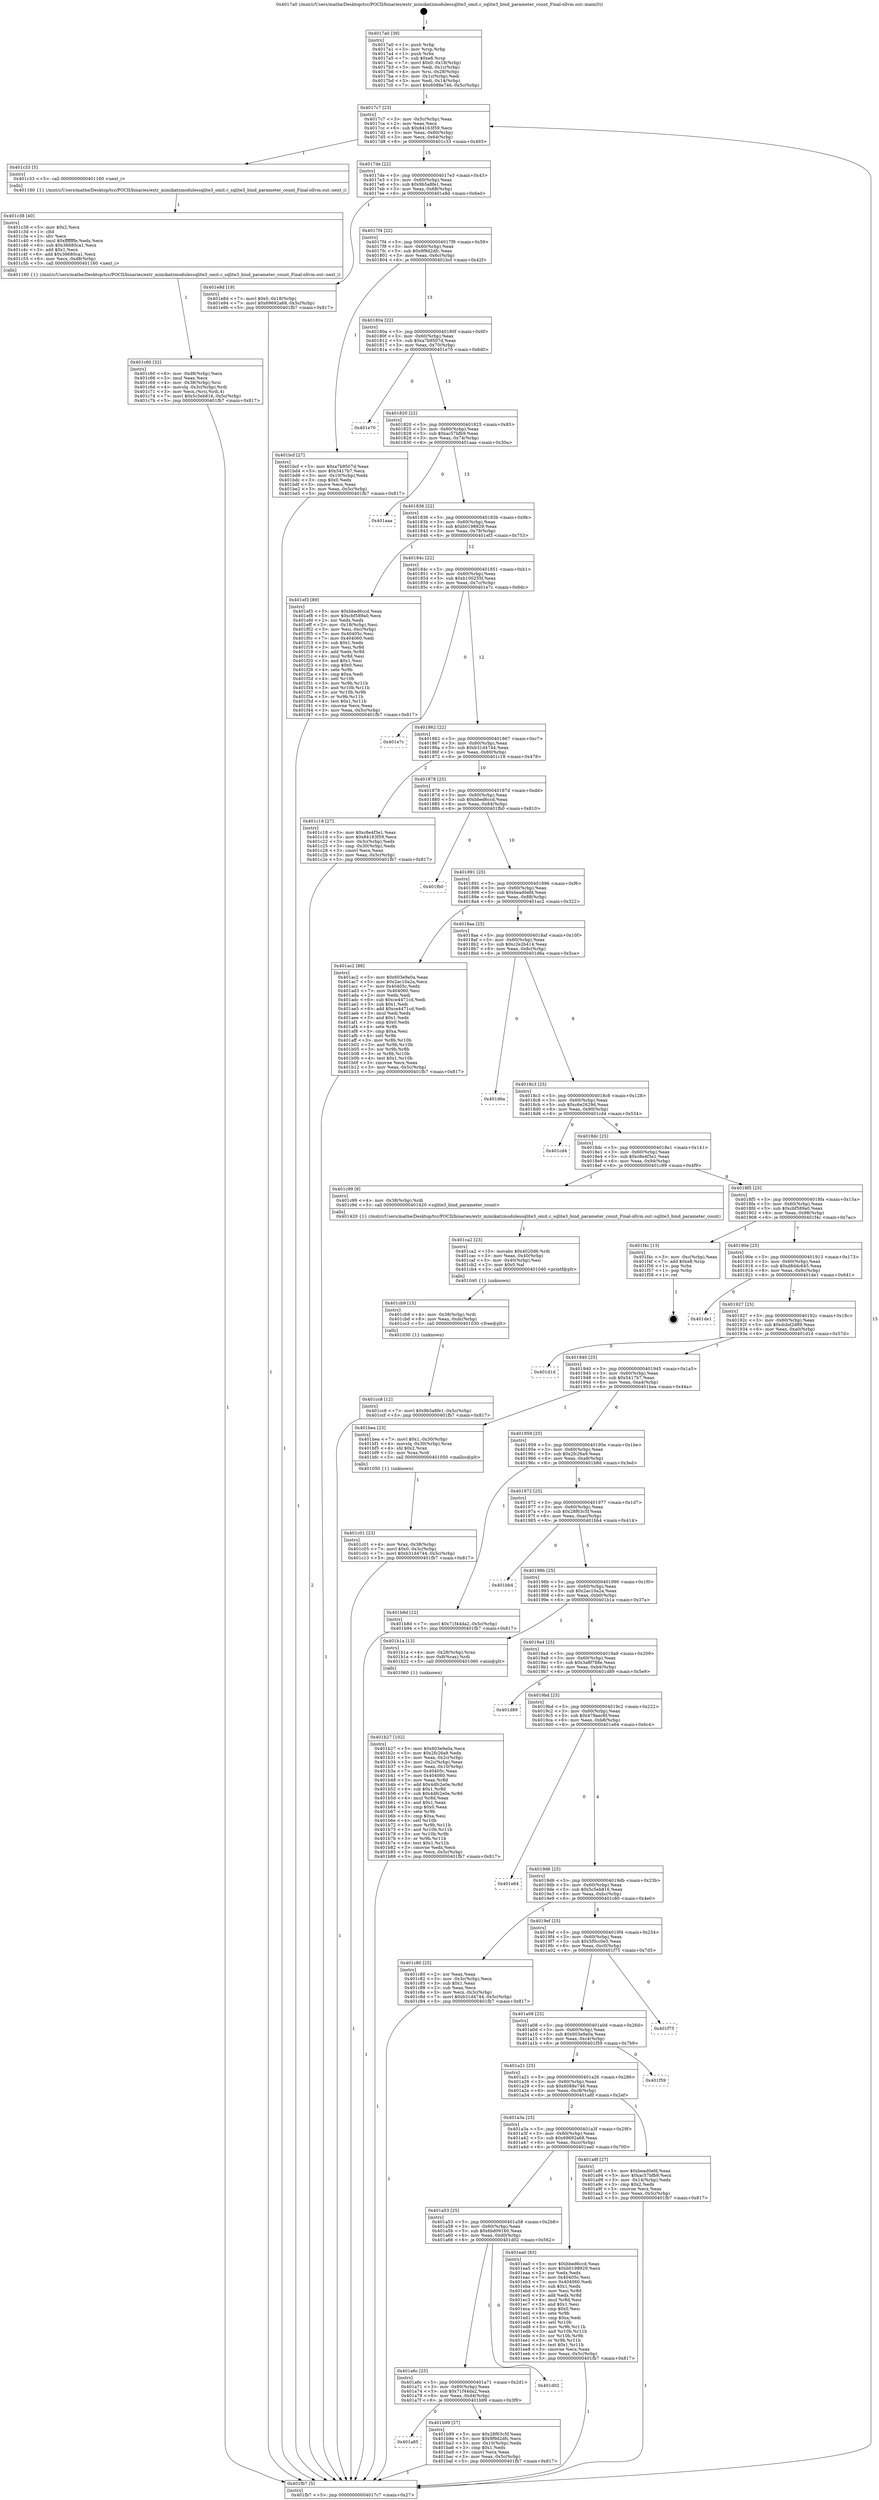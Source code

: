 digraph "0x4017a0" {
  label = "0x4017a0 (/mnt/c/Users/mathe/Desktop/tcc/POCII/binaries/extr_mimikatzmodulessqlite3_omit.c_sqlite3_bind_parameter_count_Final-ollvm.out::main(0))"
  labelloc = "t"
  node[shape=record]

  Entry [label="",width=0.3,height=0.3,shape=circle,fillcolor=black,style=filled]
  "0x4017c7" [label="{
     0x4017c7 [23]\l
     | [instrs]\l
     &nbsp;&nbsp;0x4017c7 \<+3\>: mov -0x5c(%rbp),%eax\l
     &nbsp;&nbsp;0x4017ca \<+2\>: mov %eax,%ecx\l
     &nbsp;&nbsp;0x4017cc \<+6\>: sub $0x84163f59,%ecx\l
     &nbsp;&nbsp;0x4017d2 \<+3\>: mov %eax,-0x60(%rbp)\l
     &nbsp;&nbsp;0x4017d5 \<+3\>: mov %ecx,-0x64(%rbp)\l
     &nbsp;&nbsp;0x4017d8 \<+6\>: je 0000000000401c33 \<main+0x493\>\l
  }"]
  "0x401c33" [label="{
     0x401c33 [5]\l
     | [instrs]\l
     &nbsp;&nbsp;0x401c33 \<+5\>: call 0000000000401160 \<next_i\>\l
     | [calls]\l
     &nbsp;&nbsp;0x401160 \{1\} (/mnt/c/Users/mathe/Desktop/tcc/POCII/binaries/extr_mimikatzmodulessqlite3_omit.c_sqlite3_bind_parameter_count_Final-ollvm.out::next_i)\l
  }"]
  "0x4017de" [label="{
     0x4017de [22]\l
     | [instrs]\l
     &nbsp;&nbsp;0x4017de \<+5\>: jmp 00000000004017e3 \<main+0x43\>\l
     &nbsp;&nbsp;0x4017e3 \<+3\>: mov -0x60(%rbp),%eax\l
     &nbsp;&nbsp;0x4017e6 \<+5\>: sub $0x9b5a8fe1,%eax\l
     &nbsp;&nbsp;0x4017eb \<+3\>: mov %eax,-0x68(%rbp)\l
     &nbsp;&nbsp;0x4017ee \<+6\>: je 0000000000401e8d \<main+0x6ed\>\l
  }"]
  Exit [label="",width=0.3,height=0.3,shape=circle,fillcolor=black,style=filled,peripheries=2]
  "0x401e8d" [label="{
     0x401e8d [19]\l
     | [instrs]\l
     &nbsp;&nbsp;0x401e8d \<+7\>: movl $0x0,-0x18(%rbp)\l
     &nbsp;&nbsp;0x401e94 \<+7\>: movl $0x69692a68,-0x5c(%rbp)\l
     &nbsp;&nbsp;0x401e9b \<+5\>: jmp 0000000000401fb7 \<main+0x817\>\l
  }"]
  "0x4017f4" [label="{
     0x4017f4 [22]\l
     | [instrs]\l
     &nbsp;&nbsp;0x4017f4 \<+5\>: jmp 00000000004017f9 \<main+0x59\>\l
     &nbsp;&nbsp;0x4017f9 \<+3\>: mov -0x60(%rbp),%eax\l
     &nbsp;&nbsp;0x4017fc \<+5\>: sub $0x9f9d2dfc,%eax\l
     &nbsp;&nbsp;0x401801 \<+3\>: mov %eax,-0x6c(%rbp)\l
     &nbsp;&nbsp;0x401804 \<+6\>: je 0000000000401bcf \<main+0x42f\>\l
  }"]
  "0x401cc8" [label="{
     0x401cc8 [12]\l
     | [instrs]\l
     &nbsp;&nbsp;0x401cc8 \<+7\>: movl $0x9b5a8fe1,-0x5c(%rbp)\l
     &nbsp;&nbsp;0x401ccf \<+5\>: jmp 0000000000401fb7 \<main+0x817\>\l
  }"]
  "0x401bcf" [label="{
     0x401bcf [27]\l
     | [instrs]\l
     &nbsp;&nbsp;0x401bcf \<+5\>: mov $0xa7b9507d,%eax\l
     &nbsp;&nbsp;0x401bd4 \<+5\>: mov $0x5417b7,%ecx\l
     &nbsp;&nbsp;0x401bd9 \<+3\>: mov -0x10(%rbp),%edx\l
     &nbsp;&nbsp;0x401bdc \<+3\>: cmp $0x0,%edx\l
     &nbsp;&nbsp;0x401bdf \<+3\>: cmove %ecx,%eax\l
     &nbsp;&nbsp;0x401be2 \<+3\>: mov %eax,-0x5c(%rbp)\l
     &nbsp;&nbsp;0x401be5 \<+5\>: jmp 0000000000401fb7 \<main+0x817\>\l
  }"]
  "0x40180a" [label="{
     0x40180a [22]\l
     | [instrs]\l
     &nbsp;&nbsp;0x40180a \<+5\>: jmp 000000000040180f \<main+0x6f\>\l
     &nbsp;&nbsp;0x40180f \<+3\>: mov -0x60(%rbp),%eax\l
     &nbsp;&nbsp;0x401812 \<+5\>: sub $0xa7b9507d,%eax\l
     &nbsp;&nbsp;0x401817 \<+3\>: mov %eax,-0x70(%rbp)\l
     &nbsp;&nbsp;0x40181a \<+6\>: je 0000000000401e70 \<main+0x6d0\>\l
  }"]
  "0x401cb9" [label="{
     0x401cb9 [15]\l
     | [instrs]\l
     &nbsp;&nbsp;0x401cb9 \<+4\>: mov -0x38(%rbp),%rdi\l
     &nbsp;&nbsp;0x401cbd \<+6\>: mov %eax,-0xdc(%rbp)\l
     &nbsp;&nbsp;0x401cc3 \<+5\>: call 0000000000401030 \<free@plt\>\l
     | [calls]\l
     &nbsp;&nbsp;0x401030 \{1\} (unknown)\l
  }"]
  "0x401e70" [label="{
     0x401e70\l
  }", style=dashed]
  "0x401820" [label="{
     0x401820 [22]\l
     | [instrs]\l
     &nbsp;&nbsp;0x401820 \<+5\>: jmp 0000000000401825 \<main+0x85\>\l
     &nbsp;&nbsp;0x401825 \<+3\>: mov -0x60(%rbp),%eax\l
     &nbsp;&nbsp;0x401828 \<+5\>: sub $0xac57bfb9,%eax\l
     &nbsp;&nbsp;0x40182d \<+3\>: mov %eax,-0x74(%rbp)\l
     &nbsp;&nbsp;0x401830 \<+6\>: je 0000000000401aaa \<main+0x30a\>\l
  }"]
  "0x401ca2" [label="{
     0x401ca2 [23]\l
     | [instrs]\l
     &nbsp;&nbsp;0x401ca2 \<+10\>: movabs $0x4020d6,%rdi\l
     &nbsp;&nbsp;0x401cac \<+3\>: mov %eax,-0x40(%rbp)\l
     &nbsp;&nbsp;0x401caf \<+3\>: mov -0x40(%rbp),%esi\l
     &nbsp;&nbsp;0x401cb2 \<+2\>: mov $0x0,%al\l
     &nbsp;&nbsp;0x401cb4 \<+5\>: call 0000000000401040 \<printf@plt\>\l
     | [calls]\l
     &nbsp;&nbsp;0x401040 \{1\} (unknown)\l
  }"]
  "0x401aaa" [label="{
     0x401aaa\l
  }", style=dashed]
  "0x401836" [label="{
     0x401836 [22]\l
     | [instrs]\l
     &nbsp;&nbsp;0x401836 \<+5\>: jmp 000000000040183b \<main+0x9b\>\l
     &nbsp;&nbsp;0x40183b \<+3\>: mov -0x60(%rbp),%eax\l
     &nbsp;&nbsp;0x40183e \<+5\>: sub $0xb0198929,%eax\l
     &nbsp;&nbsp;0x401843 \<+3\>: mov %eax,-0x78(%rbp)\l
     &nbsp;&nbsp;0x401846 \<+6\>: je 0000000000401ef3 \<main+0x753\>\l
  }"]
  "0x401c60" [label="{
     0x401c60 [32]\l
     | [instrs]\l
     &nbsp;&nbsp;0x401c60 \<+6\>: mov -0xd8(%rbp),%ecx\l
     &nbsp;&nbsp;0x401c66 \<+3\>: imul %eax,%ecx\l
     &nbsp;&nbsp;0x401c69 \<+4\>: mov -0x38(%rbp),%rsi\l
     &nbsp;&nbsp;0x401c6d \<+4\>: movslq -0x3c(%rbp),%rdi\l
     &nbsp;&nbsp;0x401c71 \<+3\>: mov %ecx,(%rsi,%rdi,4)\l
     &nbsp;&nbsp;0x401c74 \<+7\>: movl $0x5c5eb816,-0x5c(%rbp)\l
     &nbsp;&nbsp;0x401c7b \<+5\>: jmp 0000000000401fb7 \<main+0x817\>\l
  }"]
  "0x401ef3" [label="{
     0x401ef3 [89]\l
     | [instrs]\l
     &nbsp;&nbsp;0x401ef3 \<+5\>: mov $0xbbed6ccd,%eax\l
     &nbsp;&nbsp;0x401ef8 \<+5\>: mov $0xcbf589a0,%ecx\l
     &nbsp;&nbsp;0x401efd \<+2\>: xor %edx,%edx\l
     &nbsp;&nbsp;0x401eff \<+3\>: mov -0x18(%rbp),%esi\l
     &nbsp;&nbsp;0x401f02 \<+3\>: mov %esi,-0xc(%rbp)\l
     &nbsp;&nbsp;0x401f05 \<+7\>: mov 0x40405c,%esi\l
     &nbsp;&nbsp;0x401f0c \<+7\>: mov 0x404060,%edi\l
     &nbsp;&nbsp;0x401f13 \<+3\>: sub $0x1,%edx\l
     &nbsp;&nbsp;0x401f16 \<+3\>: mov %esi,%r8d\l
     &nbsp;&nbsp;0x401f19 \<+3\>: add %edx,%r8d\l
     &nbsp;&nbsp;0x401f1c \<+4\>: imul %r8d,%esi\l
     &nbsp;&nbsp;0x401f20 \<+3\>: and $0x1,%esi\l
     &nbsp;&nbsp;0x401f23 \<+3\>: cmp $0x0,%esi\l
     &nbsp;&nbsp;0x401f26 \<+4\>: sete %r9b\l
     &nbsp;&nbsp;0x401f2a \<+3\>: cmp $0xa,%edi\l
     &nbsp;&nbsp;0x401f2d \<+4\>: setl %r10b\l
     &nbsp;&nbsp;0x401f31 \<+3\>: mov %r9b,%r11b\l
     &nbsp;&nbsp;0x401f34 \<+3\>: and %r10b,%r11b\l
     &nbsp;&nbsp;0x401f37 \<+3\>: xor %r10b,%r9b\l
     &nbsp;&nbsp;0x401f3a \<+3\>: or %r9b,%r11b\l
     &nbsp;&nbsp;0x401f3d \<+4\>: test $0x1,%r11b\l
     &nbsp;&nbsp;0x401f41 \<+3\>: cmovne %ecx,%eax\l
     &nbsp;&nbsp;0x401f44 \<+3\>: mov %eax,-0x5c(%rbp)\l
     &nbsp;&nbsp;0x401f47 \<+5\>: jmp 0000000000401fb7 \<main+0x817\>\l
  }"]
  "0x40184c" [label="{
     0x40184c [22]\l
     | [instrs]\l
     &nbsp;&nbsp;0x40184c \<+5\>: jmp 0000000000401851 \<main+0xb1\>\l
     &nbsp;&nbsp;0x401851 \<+3\>: mov -0x60(%rbp),%eax\l
     &nbsp;&nbsp;0x401854 \<+5\>: sub $0xb100255f,%eax\l
     &nbsp;&nbsp;0x401859 \<+3\>: mov %eax,-0x7c(%rbp)\l
     &nbsp;&nbsp;0x40185c \<+6\>: je 0000000000401e7c \<main+0x6dc\>\l
  }"]
  "0x401c38" [label="{
     0x401c38 [40]\l
     | [instrs]\l
     &nbsp;&nbsp;0x401c38 \<+5\>: mov $0x2,%ecx\l
     &nbsp;&nbsp;0x401c3d \<+1\>: cltd\l
     &nbsp;&nbsp;0x401c3e \<+2\>: idiv %ecx\l
     &nbsp;&nbsp;0x401c40 \<+6\>: imul $0xfffffffe,%edx,%ecx\l
     &nbsp;&nbsp;0x401c46 \<+6\>: sub $0x36680ca1,%ecx\l
     &nbsp;&nbsp;0x401c4c \<+3\>: add $0x1,%ecx\l
     &nbsp;&nbsp;0x401c4f \<+6\>: add $0x36680ca1,%ecx\l
     &nbsp;&nbsp;0x401c55 \<+6\>: mov %ecx,-0xd8(%rbp)\l
     &nbsp;&nbsp;0x401c5b \<+5\>: call 0000000000401160 \<next_i\>\l
     | [calls]\l
     &nbsp;&nbsp;0x401160 \{1\} (/mnt/c/Users/mathe/Desktop/tcc/POCII/binaries/extr_mimikatzmodulessqlite3_omit.c_sqlite3_bind_parameter_count_Final-ollvm.out::next_i)\l
  }"]
  "0x401e7c" [label="{
     0x401e7c\l
  }", style=dashed]
  "0x401862" [label="{
     0x401862 [22]\l
     | [instrs]\l
     &nbsp;&nbsp;0x401862 \<+5\>: jmp 0000000000401867 \<main+0xc7\>\l
     &nbsp;&nbsp;0x401867 \<+3\>: mov -0x60(%rbp),%eax\l
     &nbsp;&nbsp;0x40186a \<+5\>: sub $0xb31d4744,%eax\l
     &nbsp;&nbsp;0x40186f \<+3\>: mov %eax,-0x80(%rbp)\l
     &nbsp;&nbsp;0x401872 \<+6\>: je 0000000000401c18 \<main+0x478\>\l
  }"]
  "0x401c01" [label="{
     0x401c01 [23]\l
     | [instrs]\l
     &nbsp;&nbsp;0x401c01 \<+4\>: mov %rax,-0x38(%rbp)\l
     &nbsp;&nbsp;0x401c05 \<+7\>: movl $0x0,-0x3c(%rbp)\l
     &nbsp;&nbsp;0x401c0c \<+7\>: movl $0xb31d4744,-0x5c(%rbp)\l
     &nbsp;&nbsp;0x401c13 \<+5\>: jmp 0000000000401fb7 \<main+0x817\>\l
  }"]
  "0x401c18" [label="{
     0x401c18 [27]\l
     | [instrs]\l
     &nbsp;&nbsp;0x401c18 \<+5\>: mov $0xc8e4f3e1,%eax\l
     &nbsp;&nbsp;0x401c1d \<+5\>: mov $0x84163f59,%ecx\l
     &nbsp;&nbsp;0x401c22 \<+3\>: mov -0x3c(%rbp),%edx\l
     &nbsp;&nbsp;0x401c25 \<+3\>: cmp -0x30(%rbp),%edx\l
     &nbsp;&nbsp;0x401c28 \<+3\>: cmovl %ecx,%eax\l
     &nbsp;&nbsp;0x401c2b \<+3\>: mov %eax,-0x5c(%rbp)\l
     &nbsp;&nbsp;0x401c2e \<+5\>: jmp 0000000000401fb7 \<main+0x817\>\l
  }"]
  "0x401878" [label="{
     0x401878 [25]\l
     | [instrs]\l
     &nbsp;&nbsp;0x401878 \<+5\>: jmp 000000000040187d \<main+0xdd\>\l
     &nbsp;&nbsp;0x40187d \<+3\>: mov -0x60(%rbp),%eax\l
     &nbsp;&nbsp;0x401880 \<+5\>: sub $0xbbed6ccd,%eax\l
     &nbsp;&nbsp;0x401885 \<+6\>: mov %eax,-0x84(%rbp)\l
     &nbsp;&nbsp;0x40188b \<+6\>: je 0000000000401fb0 \<main+0x810\>\l
  }"]
  "0x401a85" [label="{
     0x401a85\l
  }", style=dashed]
  "0x401fb0" [label="{
     0x401fb0\l
  }", style=dashed]
  "0x401891" [label="{
     0x401891 [25]\l
     | [instrs]\l
     &nbsp;&nbsp;0x401891 \<+5\>: jmp 0000000000401896 \<main+0xf6\>\l
     &nbsp;&nbsp;0x401896 \<+3\>: mov -0x60(%rbp),%eax\l
     &nbsp;&nbsp;0x401899 \<+5\>: sub $0xbead0efd,%eax\l
     &nbsp;&nbsp;0x40189e \<+6\>: mov %eax,-0x88(%rbp)\l
     &nbsp;&nbsp;0x4018a4 \<+6\>: je 0000000000401ac2 \<main+0x322\>\l
  }"]
  "0x401b99" [label="{
     0x401b99 [27]\l
     | [instrs]\l
     &nbsp;&nbsp;0x401b99 \<+5\>: mov $0x28f63c5f,%eax\l
     &nbsp;&nbsp;0x401b9e \<+5\>: mov $0x9f9d2dfc,%ecx\l
     &nbsp;&nbsp;0x401ba3 \<+3\>: mov -0x10(%rbp),%edx\l
     &nbsp;&nbsp;0x401ba6 \<+3\>: cmp $0x1,%edx\l
     &nbsp;&nbsp;0x401ba9 \<+3\>: cmovl %ecx,%eax\l
     &nbsp;&nbsp;0x401bac \<+3\>: mov %eax,-0x5c(%rbp)\l
     &nbsp;&nbsp;0x401baf \<+5\>: jmp 0000000000401fb7 \<main+0x817\>\l
  }"]
  "0x401ac2" [label="{
     0x401ac2 [88]\l
     | [instrs]\l
     &nbsp;&nbsp;0x401ac2 \<+5\>: mov $0x603e9a0a,%eax\l
     &nbsp;&nbsp;0x401ac7 \<+5\>: mov $0x2ac10a2a,%ecx\l
     &nbsp;&nbsp;0x401acc \<+7\>: mov 0x40405c,%edx\l
     &nbsp;&nbsp;0x401ad3 \<+7\>: mov 0x404060,%esi\l
     &nbsp;&nbsp;0x401ada \<+2\>: mov %edx,%edi\l
     &nbsp;&nbsp;0x401adc \<+6\>: sub $0xce4471cd,%edi\l
     &nbsp;&nbsp;0x401ae2 \<+3\>: sub $0x1,%edi\l
     &nbsp;&nbsp;0x401ae5 \<+6\>: add $0xce4471cd,%edi\l
     &nbsp;&nbsp;0x401aeb \<+3\>: imul %edi,%edx\l
     &nbsp;&nbsp;0x401aee \<+3\>: and $0x1,%edx\l
     &nbsp;&nbsp;0x401af1 \<+3\>: cmp $0x0,%edx\l
     &nbsp;&nbsp;0x401af4 \<+4\>: sete %r8b\l
     &nbsp;&nbsp;0x401af8 \<+3\>: cmp $0xa,%esi\l
     &nbsp;&nbsp;0x401afb \<+4\>: setl %r9b\l
     &nbsp;&nbsp;0x401aff \<+3\>: mov %r8b,%r10b\l
     &nbsp;&nbsp;0x401b02 \<+3\>: and %r9b,%r10b\l
     &nbsp;&nbsp;0x401b05 \<+3\>: xor %r9b,%r8b\l
     &nbsp;&nbsp;0x401b08 \<+3\>: or %r8b,%r10b\l
     &nbsp;&nbsp;0x401b0b \<+4\>: test $0x1,%r10b\l
     &nbsp;&nbsp;0x401b0f \<+3\>: cmovne %ecx,%eax\l
     &nbsp;&nbsp;0x401b12 \<+3\>: mov %eax,-0x5c(%rbp)\l
     &nbsp;&nbsp;0x401b15 \<+5\>: jmp 0000000000401fb7 \<main+0x817\>\l
  }"]
  "0x4018aa" [label="{
     0x4018aa [25]\l
     | [instrs]\l
     &nbsp;&nbsp;0x4018aa \<+5\>: jmp 00000000004018af \<main+0x10f\>\l
     &nbsp;&nbsp;0x4018af \<+3\>: mov -0x60(%rbp),%eax\l
     &nbsp;&nbsp;0x4018b2 \<+5\>: sub $0xc2e2b414,%eax\l
     &nbsp;&nbsp;0x4018b7 \<+6\>: mov %eax,-0x8c(%rbp)\l
     &nbsp;&nbsp;0x4018bd \<+6\>: je 0000000000401d6a \<main+0x5ca\>\l
  }"]
  "0x401a6c" [label="{
     0x401a6c [25]\l
     | [instrs]\l
     &nbsp;&nbsp;0x401a6c \<+5\>: jmp 0000000000401a71 \<main+0x2d1\>\l
     &nbsp;&nbsp;0x401a71 \<+3\>: mov -0x60(%rbp),%eax\l
     &nbsp;&nbsp;0x401a74 \<+5\>: sub $0x71f44da2,%eax\l
     &nbsp;&nbsp;0x401a79 \<+6\>: mov %eax,-0xd4(%rbp)\l
     &nbsp;&nbsp;0x401a7f \<+6\>: je 0000000000401b99 \<main+0x3f9\>\l
  }"]
  "0x401d6a" [label="{
     0x401d6a\l
  }", style=dashed]
  "0x4018c3" [label="{
     0x4018c3 [25]\l
     | [instrs]\l
     &nbsp;&nbsp;0x4018c3 \<+5\>: jmp 00000000004018c8 \<main+0x128\>\l
     &nbsp;&nbsp;0x4018c8 \<+3\>: mov -0x60(%rbp),%eax\l
     &nbsp;&nbsp;0x4018cb \<+5\>: sub $0xc6e2629d,%eax\l
     &nbsp;&nbsp;0x4018d0 \<+6\>: mov %eax,-0x90(%rbp)\l
     &nbsp;&nbsp;0x4018d6 \<+6\>: je 0000000000401cd4 \<main+0x534\>\l
  }"]
  "0x401d02" [label="{
     0x401d02\l
  }", style=dashed]
  "0x401cd4" [label="{
     0x401cd4\l
  }", style=dashed]
  "0x4018dc" [label="{
     0x4018dc [25]\l
     | [instrs]\l
     &nbsp;&nbsp;0x4018dc \<+5\>: jmp 00000000004018e1 \<main+0x141\>\l
     &nbsp;&nbsp;0x4018e1 \<+3\>: mov -0x60(%rbp),%eax\l
     &nbsp;&nbsp;0x4018e4 \<+5\>: sub $0xc8e4f3e1,%eax\l
     &nbsp;&nbsp;0x4018e9 \<+6\>: mov %eax,-0x94(%rbp)\l
     &nbsp;&nbsp;0x4018ef \<+6\>: je 0000000000401c99 \<main+0x4f9\>\l
  }"]
  "0x401a53" [label="{
     0x401a53 [25]\l
     | [instrs]\l
     &nbsp;&nbsp;0x401a53 \<+5\>: jmp 0000000000401a58 \<main+0x2b8\>\l
     &nbsp;&nbsp;0x401a58 \<+3\>: mov -0x60(%rbp),%eax\l
     &nbsp;&nbsp;0x401a5b \<+5\>: sub $0x6bd09160,%eax\l
     &nbsp;&nbsp;0x401a60 \<+6\>: mov %eax,-0xd0(%rbp)\l
     &nbsp;&nbsp;0x401a66 \<+6\>: je 0000000000401d02 \<main+0x562\>\l
  }"]
  "0x401c99" [label="{
     0x401c99 [9]\l
     | [instrs]\l
     &nbsp;&nbsp;0x401c99 \<+4\>: mov -0x38(%rbp),%rdi\l
     &nbsp;&nbsp;0x401c9d \<+5\>: call 0000000000401420 \<sqlite3_bind_parameter_count\>\l
     | [calls]\l
     &nbsp;&nbsp;0x401420 \{1\} (/mnt/c/Users/mathe/Desktop/tcc/POCII/binaries/extr_mimikatzmodulessqlite3_omit.c_sqlite3_bind_parameter_count_Final-ollvm.out::sqlite3_bind_parameter_count)\l
  }"]
  "0x4018f5" [label="{
     0x4018f5 [25]\l
     | [instrs]\l
     &nbsp;&nbsp;0x4018f5 \<+5\>: jmp 00000000004018fa \<main+0x15a\>\l
     &nbsp;&nbsp;0x4018fa \<+3\>: mov -0x60(%rbp),%eax\l
     &nbsp;&nbsp;0x4018fd \<+5\>: sub $0xcbf589a0,%eax\l
     &nbsp;&nbsp;0x401902 \<+6\>: mov %eax,-0x98(%rbp)\l
     &nbsp;&nbsp;0x401908 \<+6\>: je 0000000000401f4c \<main+0x7ac\>\l
  }"]
  "0x401ea0" [label="{
     0x401ea0 [83]\l
     | [instrs]\l
     &nbsp;&nbsp;0x401ea0 \<+5\>: mov $0xbbed6ccd,%eax\l
     &nbsp;&nbsp;0x401ea5 \<+5\>: mov $0xb0198929,%ecx\l
     &nbsp;&nbsp;0x401eaa \<+2\>: xor %edx,%edx\l
     &nbsp;&nbsp;0x401eac \<+7\>: mov 0x40405c,%esi\l
     &nbsp;&nbsp;0x401eb3 \<+7\>: mov 0x404060,%edi\l
     &nbsp;&nbsp;0x401eba \<+3\>: sub $0x1,%edx\l
     &nbsp;&nbsp;0x401ebd \<+3\>: mov %esi,%r8d\l
     &nbsp;&nbsp;0x401ec0 \<+3\>: add %edx,%r8d\l
     &nbsp;&nbsp;0x401ec3 \<+4\>: imul %r8d,%esi\l
     &nbsp;&nbsp;0x401ec7 \<+3\>: and $0x1,%esi\l
     &nbsp;&nbsp;0x401eca \<+3\>: cmp $0x0,%esi\l
     &nbsp;&nbsp;0x401ecd \<+4\>: sete %r9b\l
     &nbsp;&nbsp;0x401ed1 \<+3\>: cmp $0xa,%edi\l
     &nbsp;&nbsp;0x401ed4 \<+4\>: setl %r10b\l
     &nbsp;&nbsp;0x401ed8 \<+3\>: mov %r9b,%r11b\l
     &nbsp;&nbsp;0x401edb \<+3\>: and %r10b,%r11b\l
     &nbsp;&nbsp;0x401ede \<+3\>: xor %r10b,%r9b\l
     &nbsp;&nbsp;0x401ee1 \<+3\>: or %r9b,%r11b\l
     &nbsp;&nbsp;0x401ee4 \<+4\>: test $0x1,%r11b\l
     &nbsp;&nbsp;0x401ee8 \<+3\>: cmovne %ecx,%eax\l
     &nbsp;&nbsp;0x401eeb \<+3\>: mov %eax,-0x5c(%rbp)\l
     &nbsp;&nbsp;0x401eee \<+5\>: jmp 0000000000401fb7 \<main+0x817\>\l
  }"]
  "0x401f4c" [label="{
     0x401f4c [13]\l
     | [instrs]\l
     &nbsp;&nbsp;0x401f4c \<+3\>: mov -0xc(%rbp),%eax\l
     &nbsp;&nbsp;0x401f4f \<+7\>: add $0xe8,%rsp\l
     &nbsp;&nbsp;0x401f56 \<+1\>: pop %rbx\l
     &nbsp;&nbsp;0x401f57 \<+1\>: pop %rbp\l
     &nbsp;&nbsp;0x401f58 \<+1\>: ret\l
  }"]
  "0x40190e" [label="{
     0x40190e [25]\l
     | [instrs]\l
     &nbsp;&nbsp;0x40190e \<+5\>: jmp 0000000000401913 \<main+0x173\>\l
     &nbsp;&nbsp;0x401913 \<+3\>: mov -0x60(%rbp),%eax\l
     &nbsp;&nbsp;0x401916 \<+5\>: sub $0xd8ddc645,%eax\l
     &nbsp;&nbsp;0x40191b \<+6\>: mov %eax,-0x9c(%rbp)\l
     &nbsp;&nbsp;0x401921 \<+6\>: je 0000000000401de1 \<main+0x641\>\l
  }"]
  "0x401b27" [label="{
     0x401b27 [102]\l
     | [instrs]\l
     &nbsp;&nbsp;0x401b27 \<+5\>: mov $0x603e9a0a,%ecx\l
     &nbsp;&nbsp;0x401b2c \<+5\>: mov $0x2fc26a9,%edx\l
     &nbsp;&nbsp;0x401b31 \<+3\>: mov %eax,-0x2c(%rbp)\l
     &nbsp;&nbsp;0x401b34 \<+3\>: mov -0x2c(%rbp),%eax\l
     &nbsp;&nbsp;0x401b37 \<+3\>: mov %eax,-0x10(%rbp)\l
     &nbsp;&nbsp;0x401b3a \<+7\>: mov 0x40405c,%eax\l
     &nbsp;&nbsp;0x401b41 \<+7\>: mov 0x404060,%esi\l
     &nbsp;&nbsp;0x401b48 \<+3\>: mov %eax,%r8d\l
     &nbsp;&nbsp;0x401b4b \<+7\>: add $0x4dfc2e0e,%r8d\l
     &nbsp;&nbsp;0x401b52 \<+4\>: sub $0x1,%r8d\l
     &nbsp;&nbsp;0x401b56 \<+7\>: sub $0x4dfc2e0e,%r8d\l
     &nbsp;&nbsp;0x401b5d \<+4\>: imul %r8d,%eax\l
     &nbsp;&nbsp;0x401b61 \<+3\>: and $0x1,%eax\l
     &nbsp;&nbsp;0x401b64 \<+3\>: cmp $0x0,%eax\l
     &nbsp;&nbsp;0x401b67 \<+4\>: sete %r9b\l
     &nbsp;&nbsp;0x401b6b \<+3\>: cmp $0xa,%esi\l
     &nbsp;&nbsp;0x401b6e \<+4\>: setl %r10b\l
     &nbsp;&nbsp;0x401b72 \<+3\>: mov %r9b,%r11b\l
     &nbsp;&nbsp;0x401b75 \<+3\>: and %r10b,%r11b\l
     &nbsp;&nbsp;0x401b78 \<+3\>: xor %r10b,%r9b\l
     &nbsp;&nbsp;0x401b7b \<+3\>: or %r9b,%r11b\l
     &nbsp;&nbsp;0x401b7e \<+4\>: test $0x1,%r11b\l
     &nbsp;&nbsp;0x401b82 \<+3\>: cmovne %edx,%ecx\l
     &nbsp;&nbsp;0x401b85 \<+3\>: mov %ecx,-0x5c(%rbp)\l
     &nbsp;&nbsp;0x401b88 \<+5\>: jmp 0000000000401fb7 \<main+0x817\>\l
  }"]
  "0x401de1" [label="{
     0x401de1\l
  }", style=dashed]
  "0x401927" [label="{
     0x401927 [25]\l
     | [instrs]\l
     &nbsp;&nbsp;0x401927 \<+5\>: jmp 000000000040192c \<main+0x18c\>\l
     &nbsp;&nbsp;0x40192c \<+3\>: mov -0x60(%rbp),%eax\l
     &nbsp;&nbsp;0x40192f \<+5\>: sub $0xdcbd2d89,%eax\l
     &nbsp;&nbsp;0x401934 \<+6\>: mov %eax,-0xa0(%rbp)\l
     &nbsp;&nbsp;0x40193a \<+6\>: je 0000000000401d1d \<main+0x57d\>\l
  }"]
  "0x4017a0" [label="{
     0x4017a0 [39]\l
     | [instrs]\l
     &nbsp;&nbsp;0x4017a0 \<+1\>: push %rbp\l
     &nbsp;&nbsp;0x4017a1 \<+3\>: mov %rsp,%rbp\l
     &nbsp;&nbsp;0x4017a4 \<+1\>: push %rbx\l
     &nbsp;&nbsp;0x4017a5 \<+7\>: sub $0xe8,%rsp\l
     &nbsp;&nbsp;0x4017ac \<+7\>: movl $0x0,-0x18(%rbp)\l
     &nbsp;&nbsp;0x4017b3 \<+3\>: mov %edi,-0x1c(%rbp)\l
     &nbsp;&nbsp;0x4017b6 \<+4\>: mov %rsi,-0x28(%rbp)\l
     &nbsp;&nbsp;0x4017ba \<+3\>: mov -0x1c(%rbp),%edi\l
     &nbsp;&nbsp;0x4017bd \<+3\>: mov %edi,-0x14(%rbp)\l
     &nbsp;&nbsp;0x4017c0 \<+7\>: movl $0x6088e746,-0x5c(%rbp)\l
  }"]
  "0x401d1d" [label="{
     0x401d1d\l
  }", style=dashed]
  "0x401940" [label="{
     0x401940 [25]\l
     | [instrs]\l
     &nbsp;&nbsp;0x401940 \<+5\>: jmp 0000000000401945 \<main+0x1a5\>\l
     &nbsp;&nbsp;0x401945 \<+3\>: mov -0x60(%rbp),%eax\l
     &nbsp;&nbsp;0x401948 \<+5\>: sub $0x5417b7,%eax\l
     &nbsp;&nbsp;0x40194d \<+6\>: mov %eax,-0xa4(%rbp)\l
     &nbsp;&nbsp;0x401953 \<+6\>: je 0000000000401bea \<main+0x44a\>\l
  }"]
  "0x401fb7" [label="{
     0x401fb7 [5]\l
     | [instrs]\l
     &nbsp;&nbsp;0x401fb7 \<+5\>: jmp 00000000004017c7 \<main+0x27\>\l
  }"]
  "0x401bea" [label="{
     0x401bea [23]\l
     | [instrs]\l
     &nbsp;&nbsp;0x401bea \<+7\>: movl $0x1,-0x30(%rbp)\l
     &nbsp;&nbsp;0x401bf1 \<+4\>: movslq -0x30(%rbp),%rax\l
     &nbsp;&nbsp;0x401bf5 \<+4\>: shl $0x2,%rax\l
     &nbsp;&nbsp;0x401bf9 \<+3\>: mov %rax,%rdi\l
     &nbsp;&nbsp;0x401bfc \<+5\>: call 0000000000401050 \<malloc@plt\>\l
     | [calls]\l
     &nbsp;&nbsp;0x401050 \{1\} (unknown)\l
  }"]
  "0x401959" [label="{
     0x401959 [25]\l
     | [instrs]\l
     &nbsp;&nbsp;0x401959 \<+5\>: jmp 000000000040195e \<main+0x1be\>\l
     &nbsp;&nbsp;0x40195e \<+3\>: mov -0x60(%rbp),%eax\l
     &nbsp;&nbsp;0x401961 \<+5\>: sub $0x2fc26a9,%eax\l
     &nbsp;&nbsp;0x401966 \<+6\>: mov %eax,-0xa8(%rbp)\l
     &nbsp;&nbsp;0x40196c \<+6\>: je 0000000000401b8d \<main+0x3ed\>\l
  }"]
  "0x401a3a" [label="{
     0x401a3a [25]\l
     | [instrs]\l
     &nbsp;&nbsp;0x401a3a \<+5\>: jmp 0000000000401a3f \<main+0x29f\>\l
     &nbsp;&nbsp;0x401a3f \<+3\>: mov -0x60(%rbp),%eax\l
     &nbsp;&nbsp;0x401a42 \<+5\>: sub $0x69692a68,%eax\l
     &nbsp;&nbsp;0x401a47 \<+6\>: mov %eax,-0xcc(%rbp)\l
     &nbsp;&nbsp;0x401a4d \<+6\>: je 0000000000401ea0 \<main+0x700\>\l
  }"]
  "0x401b8d" [label="{
     0x401b8d [12]\l
     | [instrs]\l
     &nbsp;&nbsp;0x401b8d \<+7\>: movl $0x71f44da2,-0x5c(%rbp)\l
     &nbsp;&nbsp;0x401b94 \<+5\>: jmp 0000000000401fb7 \<main+0x817\>\l
  }"]
  "0x401972" [label="{
     0x401972 [25]\l
     | [instrs]\l
     &nbsp;&nbsp;0x401972 \<+5\>: jmp 0000000000401977 \<main+0x1d7\>\l
     &nbsp;&nbsp;0x401977 \<+3\>: mov -0x60(%rbp),%eax\l
     &nbsp;&nbsp;0x40197a \<+5\>: sub $0x28f63c5f,%eax\l
     &nbsp;&nbsp;0x40197f \<+6\>: mov %eax,-0xac(%rbp)\l
     &nbsp;&nbsp;0x401985 \<+6\>: je 0000000000401bb4 \<main+0x414\>\l
  }"]
  "0x401a8f" [label="{
     0x401a8f [27]\l
     | [instrs]\l
     &nbsp;&nbsp;0x401a8f \<+5\>: mov $0xbead0efd,%eax\l
     &nbsp;&nbsp;0x401a94 \<+5\>: mov $0xac57bfb9,%ecx\l
     &nbsp;&nbsp;0x401a99 \<+3\>: mov -0x14(%rbp),%edx\l
     &nbsp;&nbsp;0x401a9c \<+3\>: cmp $0x2,%edx\l
     &nbsp;&nbsp;0x401a9f \<+3\>: cmovne %ecx,%eax\l
     &nbsp;&nbsp;0x401aa2 \<+3\>: mov %eax,-0x5c(%rbp)\l
     &nbsp;&nbsp;0x401aa5 \<+5\>: jmp 0000000000401fb7 \<main+0x817\>\l
  }"]
  "0x401bb4" [label="{
     0x401bb4\l
  }", style=dashed]
  "0x40198b" [label="{
     0x40198b [25]\l
     | [instrs]\l
     &nbsp;&nbsp;0x40198b \<+5\>: jmp 0000000000401990 \<main+0x1f0\>\l
     &nbsp;&nbsp;0x401990 \<+3\>: mov -0x60(%rbp),%eax\l
     &nbsp;&nbsp;0x401993 \<+5\>: sub $0x2ac10a2a,%eax\l
     &nbsp;&nbsp;0x401998 \<+6\>: mov %eax,-0xb0(%rbp)\l
     &nbsp;&nbsp;0x40199e \<+6\>: je 0000000000401b1a \<main+0x37a\>\l
  }"]
  "0x401a21" [label="{
     0x401a21 [25]\l
     | [instrs]\l
     &nbsp;&nbsp;0x401a21 \<+5\>: jmp 0000000000401a26 \<main+0x286\>\l
     &nbsp;&nbsp;0x401a26 \<+3\>: mov -0x60(%rbp),%eax\l
     &nbsp;&nbsp;0x401a29 \<+5\>: sub $0x6088e746,%eax\l
     &nbsp;&nbsp;0x401a2e \<+6\>: mov %eax,-0xc8(%rbp)\l
     &nbsp;&nbsp;0x401a34 \<+6\>: je 0000000000401a8f \<main+0x2ef\>\l
  }"]
  "0x401b1a" [label="{
     0x401b1a [13]\l
     | [instrs]\l
     &nbsp;&nbsp;0x401b1a \<+4\>: mov -0x28(%rbp),%rax\l
     &nbsp;&nbsp;0x401b1e \<+4\>: mov 0x8(%rax),%rdi\l
     &nbsp;&nbsp;0x401b22 \<+5\>: call 0000000000401060 \<atoi@plt\>\l
     | [calls]\l
     &nbsp;&nbsp;0x401060 \{1\} (unknown)\l
  }"]
  "0x4019a4" [label="{
     0x4019a4 [25]\l
     | [instrs]\l
     &nbsp;&nbsp;0x4019a4 \<+5\>: jmp 00000000004019a9 \<main+0x209\>\l
     &nbsp;&nbsp;0x4019a9 \<+3\>: mov -0x60(%rbp),%eax\l
     &nbsp;&nbsp;0x4019ac \<+5\>: sub $0x3a8f788e,%eax\l
     &nbsp;&nbsp;0x4019b1 \<+6\>: mov %eax,-0xb4(%rbp)\l
     &nbsp;&nbsp;0x4019b7 \<+6\>: je 0000000000401d89 \<main+0x5e9\>\l
  }"]
  "0x401f59" [label="{
     0x401f59\l
  }", style=dashed]
  "0x401d89" [label="{
     0x401d89\l
  }", style=dashed]
  "0x4019bd" [label="{
     0x4019bd [25]\l
     | [instrs]\l
     &nbsp;&nbsp;0x4019bd \<+5\>: jmp 00000000004019c2 \<main+0x222\>\l
     &nbsp;&nbsp;0x4019c2 \<+3\>: mov -0x60(%rbp),%eax\l
     &nbsp;&nbsp;0x4019c5 \<+5\>: sub $0x479aec6f,%eax\l
     &nbsp;&nbsp;0x4019ca \<+6\>: mov %eax,-0xb8(%rbp)\l
     &nbsp;&nbsp;0x4019d0 \<+6\>: je 0000000000401e64 \<main+0x6c4\>\l
  }"]
  "0x401a08" [label="{
     0x401a08 [25]\l
     | [instrs]\l
     &nbsp;&nbsp;0x401a08 \<+5\>: jmp 0000000000401a0d \<main+0x26d\>\l
     &nbsp;&nbsp;0x401a0d \<+3\>: mov -0x60(%rbp),%eax\l
     &nbsp;&nbsp;0x401a10 \<+5\>: sub $0x603e9a0a,%eax\l
     &nbsp;&nbsp;0x401a15 \<+6\>: mov %eax,-0xc4(%rbp)\l
     &nbsp;&nbsp;0x401a1b \<+6\>: je 0000000000401f59 \<main+0x7b9\>\l
  }"]
  "0x401e64" [label="{
     0x401e64\l
  }", style=dashed]
  "0x4019d6" [label="{
     0x4019d6 [25]\l
     | [instrs]\l
     &nbsp;&nbsp;0x4019d6 \<+5\>: jmp 00000000004019db \<main+0x23b\>\l
     &nbsp;&nbsp;0x4019db \<+3\>: mov -0x60(%rbp),%eax\l
     &nbsp;&nbsp;0x4019de \<+5\>: sub $0x5c5eb816,%eax\l
     &nbsp;&nbsp;0x4019e3 \<+6\>: mov %eax,-0xbc(%rbp)\l
     &nbsp;&nbsp;0x4019e9 \<+6\>: je 0000000000401c80 \<main+0x4e0\>\l
  }"]
  "0x401f75" [label="{
     0x401f75\l
  }", style=dashed]
  "0x401c80" [label="{
     0x401c80 [25]\l
     | [instrs]\l
     &nbsp;&nbsp;0x401c80 \<+2\>: xor %eax,%eax\l
     &nbsp;&nbsp;0x401c82 \<+3\>: mov -0x3c(%rbp),%ecx\l
     &nbsp;&nbsp;0x401c85 \<+3\>: sub $0x1,%eax\l
     &nbsp;&nbsp;0x401c88 \<+2\>: sub %eax,%ecx\l
     &nbsp;&nbsp;0x401c8a \<+3\>: mov %ecx,-0x3c(%rbp)\l
     &nbsp;&nbsp;0x401c8d \<+7\>: movl $0xb31d4744,-0x5c(%rbp)\l
     &nbsp;&nbsp;0x401c94 \<+5\>: jmp 0000000000401fb7 \<main+0x817\>\l
  }"]
  "0x4019ef" [label="{
     0x4019ef [25]\l
     | [instrs]\l
     &nbsp;&nbsp;0x4019ef \<+5\>: jmp 00000000004019f4 \<main+0x254\>\l
     &nbsp;&nbsp;0x4019f4 \<+3\>: mov -0x60(%rbp),%eax\l
     &nbsp;&nbsp;0x4019f7 \<+5\>: sub $0x5f0cc0e5,%eax\l
     &nbsp;&nbsp;0x4019fc \<+6\>: mov %eax,-0xc0(%rbp)\l
     &nbsp;&nbsp;0x401a02 \<+6\>: je 0000000000401f75 \<main+0x7d5\>\l
  }"]
  Entry -> "0x4017a0" [label=" 1"]
  "0x4017c7" -> "0x401c33" [label=" 1"]
  "0x4017c7" -> "0x4017de" [label=" 15"]
  "0x401f4c" -> Exit [label=" 1"]
  "0x4017de" -> "0x401e8d" [label=" 1"]
  "0x4017de" -> "0x4017f4" [label=" 14"]
  "0x401ef3" -> "0x401fb7" [label=" 1"]
  "0x4017f4" -> "0x401bcf" [label=" 1"]
  "0x4017f4" -> "0x40180a" [label=" 13"]
  "0x401ea0" -> "0x401fb7" [label=" 1"]
  "0x40180a" -> "0x401e70" [label=" 0"]
  "0x40180a" -> "0x401820" [label=" 13"]
  "0x401e8d" -> "0x401fb7" [label=" 1"]
  "0x401820" -> "0x401aaa" [label=" 0"]
  "0x401820" -> "0x401836" [label=" 13"]
  "0x401cc8" -> "0x401fb7" [label=" 1"]
  "0x401836" -> "0x401ef3" [label=" 1"]
  "0x401836" -> "0x40184c" [label=" 12"]
  "0x401cb9" -> "0x401cc8" [label=" 1"]
  "0x40184c" -> "0x401e7c" [label=" 0"]
  "0x40184c" -> "0x401862" [label=" 12"]
  "0x401ca2" -> "0x401cb9" [label=" 1"]
  "0x401862" -> "0x401c18" [label=" 2"]
  "0x401862" -> "0x401878" [label=" 10"]
  "0x401c99" -> "0x401ca2" [label=" 1"]
  "0x401878" -> "0x401fb0" [label=" 0"]
  "0x401878" -> "0x401891" [label=" 10"]
  "0x401c80" -> "0x401fb7" [label=" 1"]
  "0x401891" -> "0x401ac2" [label=" 1"]
  "0x401891" -> "0x4018aa" [label=" 9"]
  "0x401c60" -> "0x401fb7" [label=" 1"]
  "0x4018aa" -> "0x401d6a" [label=" 0"]
  "0x4018aa" -> "0x4018c3" [label=" 9"]
  "0x401c33" -> "0x401c38" [label=" 1"]
  "0x4018c3" -> "0x401cd4" [label=" 0"]
  "0x4018c3" -> "0x4018dc" [label=" 9"]
  "0x401c18" -> "0x401fb7" [label=" 2"]
  "0x4018dc" -> "0x401c99" [label=" 1"]
  "0x4018dc" -> "0x4018f5" [label=" 8"]
  "0x401bea" -> "0x401c01" [label=" 1"]
  "0x4018f5" -> "0x401f4c" [label=" 1"]
  "0x4018f5" -> "0x40190e" [label=" 7"]
  "0x401bcf" -> "0x401fb7" [label=" 1"]
  "0x40190e" -> "0x401de1" [label=" 0"]
  "0x40190e" -> "0x401927" [label=" 7"]
  "0x401a6c" -> "0x401a85" [label=" 0"]
  "0x401927" -> "0x401d1d" [label=" 0"]
  "0x401927" -> "0x401940" [label=" 7"]
  "0x401a6c" -> "0x401b99" [label=" 1"]
  "0x401940" -> "0x401bea" [label=" 1"]
  "0x401940" -> "0x401959" [label=" 6"]
  "0x401c38" -> "0x401c60" [label=" 1"]
  "0x401959" -> "0x401b8d" [label=" 1"]
  "0x401959" -> "0x401972" [label=" 5"]
  "0x401a53" -> "0x401a6c" [label=" 1"]
  "0x401972" -> "0x401bb4" [label=" 0"]
  "0x401972" -> "0x40198b" [label=" 5"]
  "0x401a53" -> "0x401d02" [label=" 0"]
  "0x40198b" -> "0x401b1a" [label=" 1"]
  "0x40198b" -> "0x4019a4" [label=" 4"]
  "0x401a3a" -> "0x401a53" [label=" 1"]
  "0x4019a4" -> "0x401d89" [label=" 0"]
  "0x4019a4" -> "0x4019bd" [label=" 4"]
  "0x401a3a" -> "0x401ea0" [label=" 1"]
  "0x4019bd" -> "0x401e64" [label=" 0"]
  "0x4019bd" -> "0x4019d6" [label=" 4"]
  "0x401b8d" -> "0x401fb7" [label=" 1"]
  "0x4019d6" -> "0x401c80" [label=" 1"]
  "0x4019d6" -> "0x4019ef" [label=" 3"]
  "0x401b27" -> "0x401fb7" [label=" 1"]
  "0x4019ef" -> "0x401f75" [label=" 0"]
  "0x4019ef" -> "0x401a08" [label=" 3"]
  "0x401b99" -> "0x401fb7" [label=" 1"]
  "0x401a08" -> "0x401f59" [label=" 0"]
  "0x401a08" -> "0x401a21" [label=" 3"]
  "0x401c01" -> "0x401fb7" [label=" 1"]
  "0x401a21" -> "0x401a8f" [label=" 1"]
  "0x401a21" -> "0x401a3a" [label=" 2"]
  "0x401a8f" -> "0x401fb7" [label=" 1"]
  "0x4017a0" -> "0x4017c7" [label=" 1"]
  "0x401fb7" -> "0x4017c7" [label=" 15"]
  "0x401ac2" -> "0x401fb7" [label=" 1"]
  "0x401b1a" -> "0x401b27" [label=" 1"]
}
